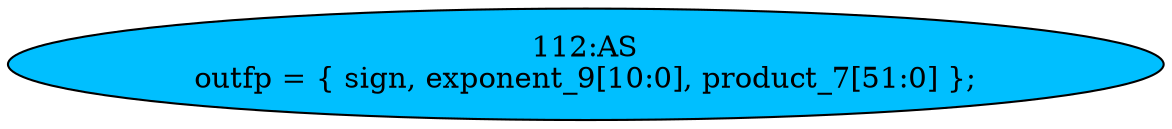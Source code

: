 strict digraph "" {
	node [label="\N"];
	"112:AS"	 [ast="<pyverilog.vparser.ast.Assign object at 0x7f4243cf90d0>",
		def_var="['outfp']",
		fillcolor=deepskyblue,
		label="112:AS
outfp = { sign, exponent_9[10:0], product_7[51:0] };",
		statements="[]",
		style=filled,
		typ=Assign,
		use_var="['sign', 'exponent_9', 'product_7']"];
}
